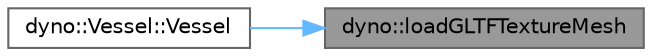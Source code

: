 digraph "dyno::loadGLTFTextureMesh"
{
 // LATEX_PDF_SIZE
  bgcolor="transparent";
  edge [fontname=Helvetica,fontsize=10,labelfontname=Helvetica,labelfontsize=10];
  node [fontname=Helvetica,fontsize=10,shape=box,height=0.2,width=0.4];
  rankdir="RL";
  Node1 [id="Node000001",label="dyno::loadGLTFTextureMesh",height=0.2,width=0.4,color="gray40", fillcolor="grey60", style="filled", fontcolor="black",tooltip=" "];
  Node1 -> Node2 [id="edge1_Node000001_Node000002",dir="back",color="steelblue1",style="solid",tooltip=" "];
  Node2 [id="Node000002",label="dyno::Vessel::Vessel",height=0.2,width=0.4,color="grey40", fillcolor="white", style="filled",URL="$classdyno_1_1_vessel.html#acb01c2a7a78e88e0b5f1df6bf64a7fa6",tooltip=" "];
}
